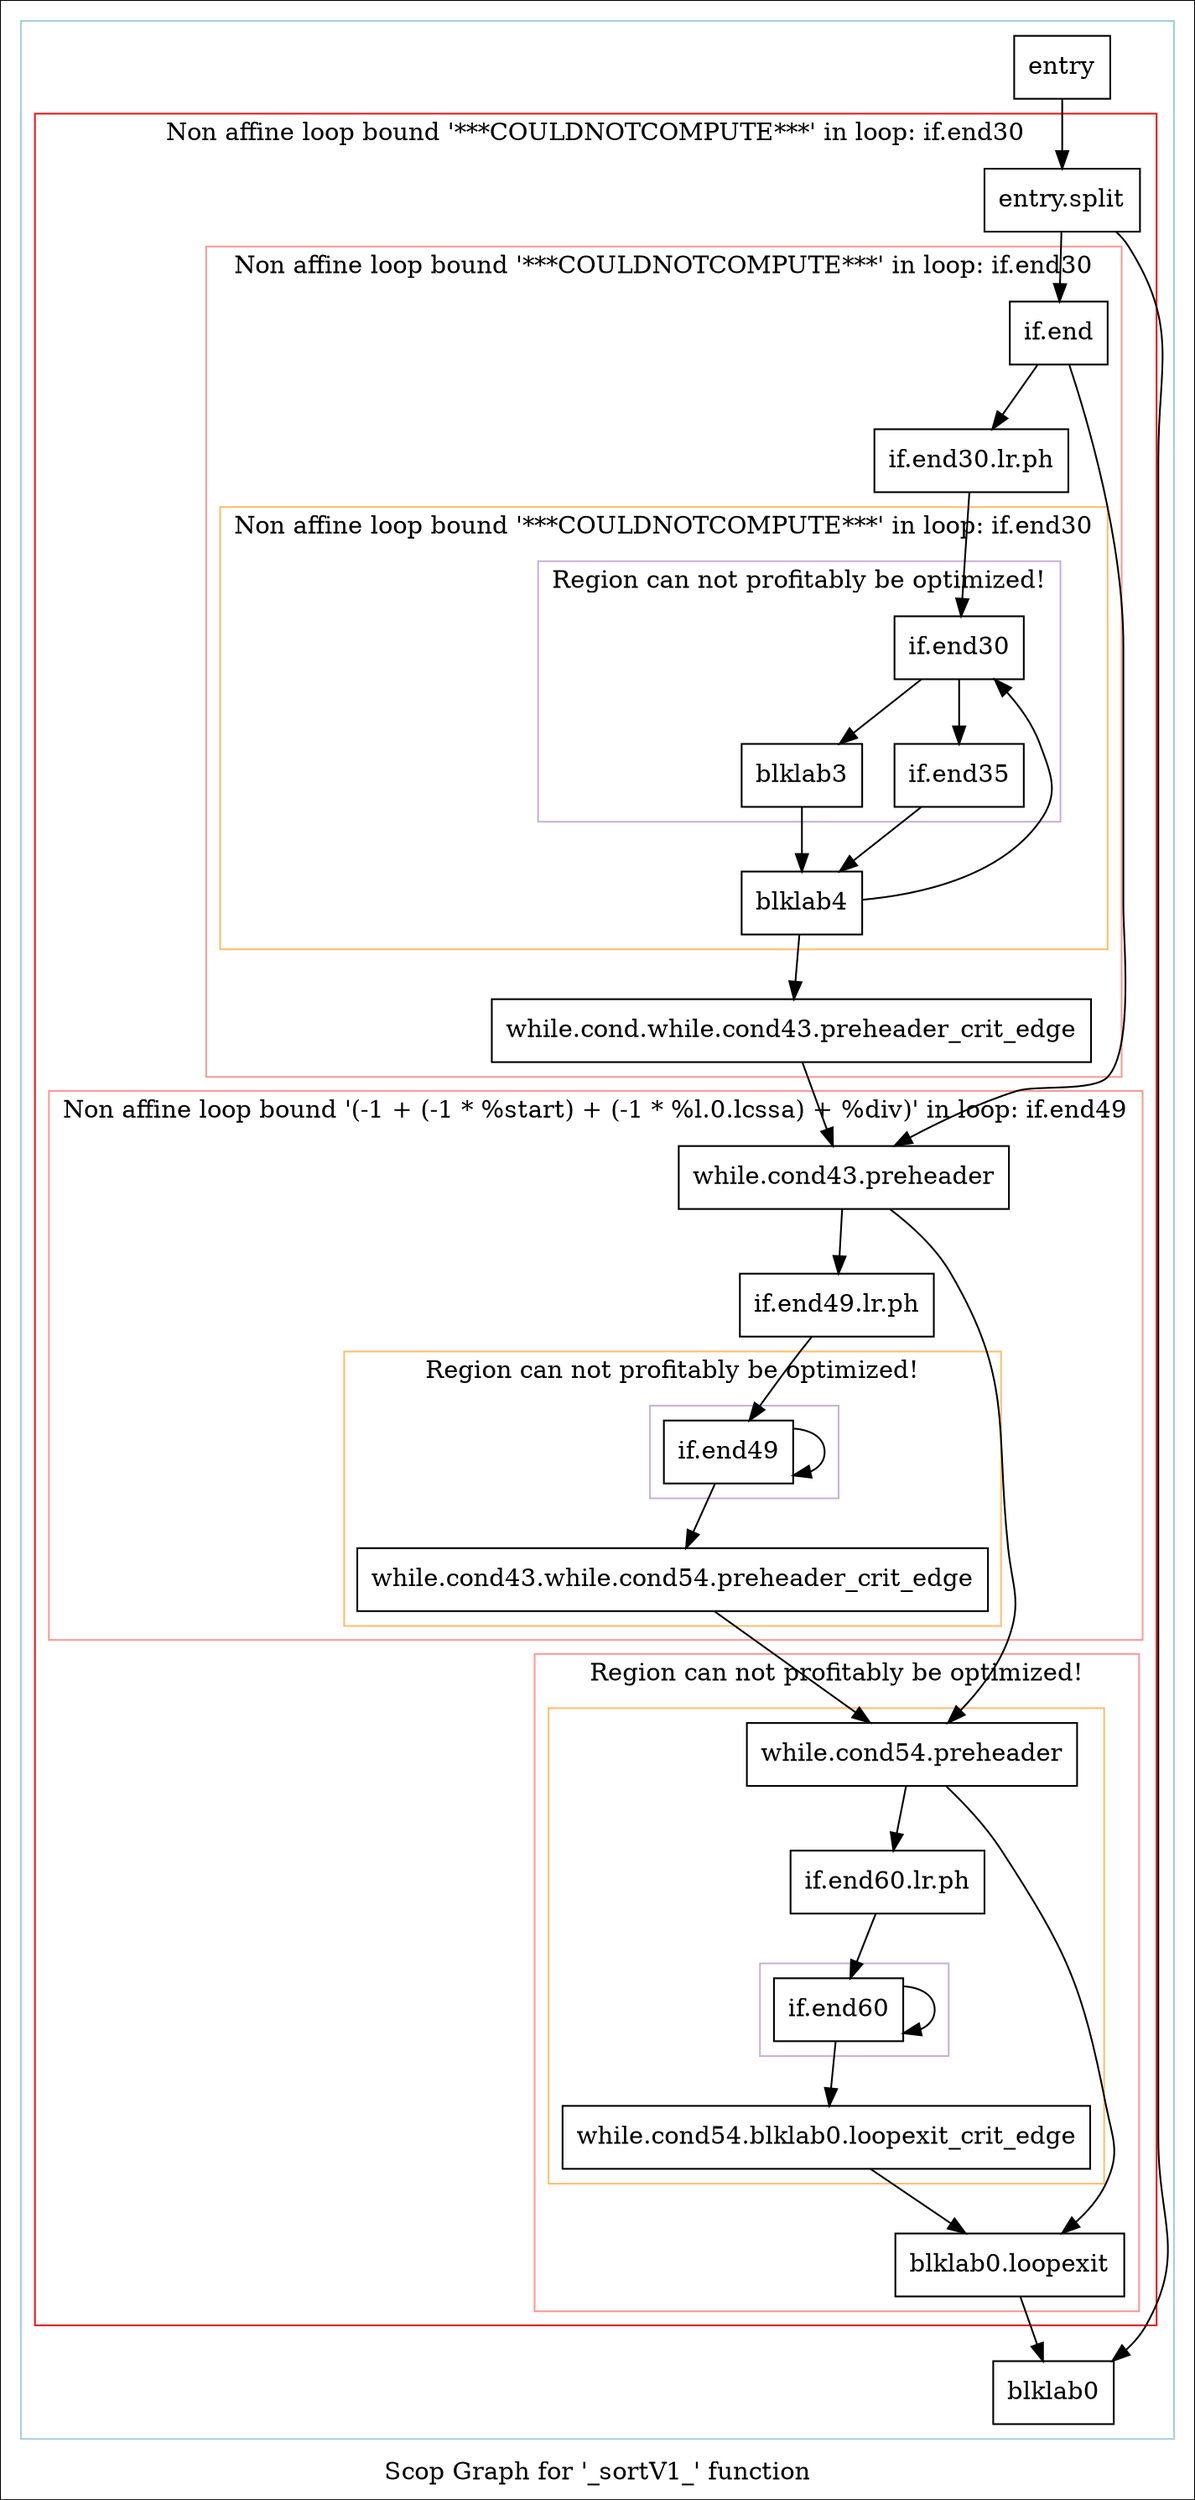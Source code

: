 digraph "Scop Graph for '_sortV1_' function" {
	label="Scop Graph for '_sortV1_' function";

	Node0xc1ac570 [shape=record,label="{entry}"];
	Node0xc1ac570 -> Node0xc1ac590;
	Node0xc1ac590 [shape=record,label="{entry.split}"];
	Node0xc1ac590 -> Node0xc1a36e0;
	Node0xc1ac590 -> Node0xc1b7a60;
	Node0xc1a36e0 [shape=record,label="{if.end}"];
	Node0xc1a36e0 -> Node0xc1ac730;
	Node0xc1a36e0 -> Node0xc1b2e90;
	Node0xc1ac730 [shape=record,label="{if.end30.lr.ph}"];
	Node0xc1ac730 -> Node0xc1b2ef0;
	Node0xc1b2ef0 [shape=record,label="{if.end30}"];
	Node0xc1b2ef0 -> Node0xc1bbb20;
	Node0xc1b2ef0 -> Node0xc1bbb80;
	Node0xc1bbb20 [shape=record,label="{blklab3}"];
	Node0xc1bbb20 -> Node0xc1ac6c0;
	Node0xc1ac6c0 [shape=record,label="{blklab4}"];
	Node0xc1ac6c0 -> Node0xc1b2ef0[constraint=false];
	Node0xc1ac6c0 -> Node0xc1b2f90;
	Node0xc1b2f90 [shape=record,label="{while.cond.while.cond43.preheader_crit_edge}"];
	Node0xc1b2f90 -> Node0xc1b2e90;
	Node0xc1b2e90 [shape=record,label="{while.cond43.preheader}"];
	Node0xc1b2e90 -> Node0xc1b7a40;
	Node0xc1b2e90 -> Node0xc1b7900;
	Node0xc1b7a40 [shape=record,label="{if.end49.lr.ph}"];
	Node0xc1b7a40 -> Node0xc1bba00;
	Node0xc1bba00 [shape=record,label="{if.end49}"];
	Node0xc1bba00 -> Node0xc1bba00[constraint=false];
	Node0xc1bba00 -> Node0xc1bba90;
	Node0xc1bba90 [shape=record,label="{while.cond43.while.cond54.preheader_crit_edge}"];
	Node0xc1bba90 -> Node0xc1b7900;
	Node0xc1b7900 [shape=record,label="{while.cond54.preheader}"];
	Node0xc1b7900 -> Node0xc1bbb00;
	Node0xc1b7900 -> Node0xc1a9ed0;
	Node0xc1bbb00 [shape=record,label="{if.end60.lr.ph}"];
	Node0xc1bbb00 -> Node0xc1a9ef0;
	Node0xc1a9ef0 [shape=record,label="{if.end60}"];
	Node0xc1a9ef0 -> Node0xc1a9ef0[constraint=false];
	Node0xc1a9ef0 -> Node0xc1a9f90;
	Node0xc1a9f90 [shape=record,label="{while.cond54.blklab0.loopexit_crit_edge}"];
	Node0xc1a9f90 -> Node0xc1a9ed0;
	Node0xc1a9ed0 [shape=record,label="{blklab0.loopexit}"];
	Node0xc1a9ed0 -> Node0xc1b7a60;
	Node0xc1b7a60 [shape=record,label="{blklab0}"];
	Node0xc1bbb80 [shape=record,label="{if.end35}"];
	Node0xc1bbb80 -> Node0xc1ac6c0;
	colorscheme = "paired12"
        subgraph cluster_0xc1b5f10 {
          label = "";
          style = solid;
          color = 1
          subgraph cluster_0xc1be660 {
            label = "Non affine loop bound '***COULDNOTCOMPUTE***' in loop: if.end30";
            style = solid;
            color = 6
            subgraph cluster_0xc1be5e0 {
              label = "Non affine loop bound '***COULDNOTCOMPUTE***' in loop: if.end30";
              style = solid;
              color = 5
              subgraph cluster_0xc1bdbf0 {
                label = "Non affine loop bound '***COULDNOTCOMPUTE***' in loop: if.end30";
                style = solid;
                color = 7
                subgraph cluster_0xc1bdb70 {
                  label = "Region can not profitably be optimized!";
                  style = solid;
                  color = 9
                  Node0xc1b2ef0;
                  Node0xc1bbb20;
                  Node0xc1bbb80;
                }
                Node0xc1ac6c0;
              }
              Node0xc1a36e0;
              Node0xc1ac730;
              Node0xc1b2f90;
            }
            subgraph cluster_0xc1a8170 {
              label = "Non affine loop bound '(-1 + (-1 * %start) + (-1 * %l.0.lcssa) + %div)' in loop: if.end49";
              style = solid;
              color = 5
              subgraph cluster_0xc1b4400 {
                label = "Region can not profitably be optimized!";
                style = solid;
                color = 7
                subgraph cluster_0xc1a80f0 {
                  label = "";
                  style = solid;
                  color = 9
                  Node0xc1bba00;
                }
                Node0xc1bba90;
              }
              Node0xc1b2e90;
              Node0xc1b7a40;
            }
            subgraph cluster_0xc1a3620 {
              label = "Region can not profitably be optimized!";
              style = solid;
              color = 5
              subgraph cluster_0xc2304c0 {
                label = "";
                style = solid;
                color = 7
                subgraph cluster_0xc1b5f90 {
                  label = "";
                  style = solid;
                  color = 9
                  Node0xc1a9ef0;
                }
                Node0xc1b7900;
                Node0xc1bbb00;
                Node0xc1a9f90;
              }
              Node0xc1a9ed0;
            }
            Node0xc1ac590;
          }
          Node0xc1ac570;
          Node0xc1b7a60;
        }
}
